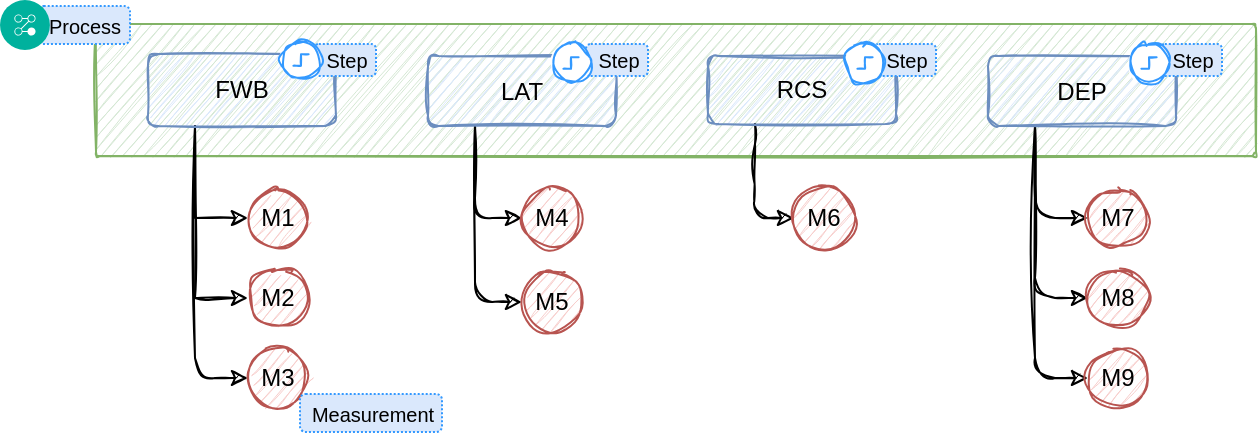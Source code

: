 <mxfile version="17.4.6" type="device"><diagram id="jNCQX4QJMuewxoTnfjet" name="Page-1"><mxGraphModel dx="946" dy="545" grid="0" gridSize="10" guides="1" tooltips="1" connect="1" arrows="1" fold="1" page="1" pageScale="1" pageWidth="827" pageHeight="1169" math="0" shadow="0"><root><mxCell id="0"/><mxCell id="1" parent="0"/><mxCell id="jF-juzMUqPrdcF9epGiH-17" value="" style="rounded=1;whiteSpace=wrap;html=1;sketch=1;arcSize=3;fillColor=#d5e8d4;strokeColor=#82b366;" vertex="1" parent="1"><mxGeometry x="94" y="188" width="580" height="66" as="geometry"/></mxCell><mxCell id="jF-juzMUqPrdcF9epGiH-18" style="edgeStyle=orthogonalEdgeStyle;rounded=0;orthogonalLoop=1;jettySize=auto;html=1;exitX=0.25;exitY=1;exitDx=0;exitDy=0;entryX=0;entryY=0.5;entryDx=0;entryDy=0;sketch=1;" edge="1" parent="1" source="jF-juzMUqPrdcF9epGiH-1" target="jF-juzMUqPrdcF9epGiH-5"><mxGeometry relative="1" as="geometry"/></mxCell><mxCell id="jF-juzMUqPrdcF9epGiH-19" style="edgeStyle=orthogonalEdgeStyle;rounded=0;sketch=1;orthogonalLoop=1;jettySize=auto;html=1;exitX=0.25;exitY=1;exitDx=0;exitDy=0;entryX=0;entryY=0.5;entryDx=0;entryDy=0;" edge="1" parent="1" source="jF-juzMUqPrdcF9epGiH-1" target="jF-juzMUqPrdcF9epGiH-6"><mxGeometry relative="1" as="geometry"/></mxCell><mxCell id="jF-juzMUqPrdcF9epGiH-20" style="edgeStyle=orthogonalEdgeStyle;sketch=1;orthogonalLoop=1;jettySize=auto;html=1;exitX=0.25;exitY=1;exitDx=0;exitDy=0;entryX=0;entryY=0.5;entryDx=0;entryDy=0;rounded=1;" edge="1" parent="1" source="jF-juzMUqPrdcF9epGiH-1" target="jF-juzMUqPrdcF9epGiH-7"><mxGeometry relative="1" as="geometry"/></mxCell><mxCell id="jF-juzMUqPrdcF9epGiH-1" value="FWB" style="rounded=1;whiteSpace=wrap;html=1;sketch=1;fillColor=#dae8fc;strokeColor=#6c8ebf;" vertex="1" parent="1"><mxGeometry x="120" y="203" width="94" height="36" as="geometry"/></mxCell><mxCell id="jF-juzMUqPrdcF9epGiH-21" style="edgeStyle=orthogonalEdgeStyle;rounded=1;sketch=1;orthogonalLoop=1;jettySize=auto;html=1;exitX=0.25;exitY=1;exitDx=0;exitDy=0;entryX=0;entryY=0.5;entryDx=0;entryDy=0;" edge="1" parent="1" source="jF-juzMUqPrdcF9epGiH-2" target="jF-juzMUqPrdcF9epGiH-8"><mxGeometry relative="1" as="geometry"/></mxCell><mxCell id="jF-juzMUqPrdcF9epGiH-23" style="edgeStyle=orthogonalEdgeStyle;rounded=1;sketch=1;orthogonalLoop=1;jettySize=auto;html=1;exitX=0.25;exitY=1;exitDx=0;exitDy=0;entryX=0;entryY=0.5;entryDx=0;entryDy=0;" edge="1" parent="1" source="jF-juzMUqPrdcF9epGiH-2" target="jF-juzMUqPrdcF9epGiH-9"><mxGeometry relative="1" as="geometry"/></mxCell><mxCell id="jF-juzMUqPrdcF9epGiH-2" value="LAT" style="rounded=1;whiteSpace=wrap;html=1;sketch=1;fillColor=#dae8fc;strokeColor=#6c8ebf;" vertex="1" parent="1"><mxGeometry x="260" y="204" width="94" height="35" as="geometry"/></mxCell><mxCell id="jF-juzMUqPrdcF9epGiH-24" style="edgeStyle=orthogonalEdgeStyle;rounded=1;sketch=1;orthogonalLoop=1;jettySize=auto;html=1;exitX=0.25;exitY=1;exitDx=0;exitDy=0;entryX=0;entryY=0.5;entryDx=0;entryDy=0;" edge="1" parent="1" source="jF-juzMUqPrdcF9epGiH-3" target="jF-juzMUqPrdcF9epGiH-11"><mxGeometry relative="1" as="geometry"/></mxCell><mxCell id="jF-juzMUqPrdcF9epGiH-3" value="RCS" style="rounded=1;whiteSpace=wrap;html=1;sketch=1;fillColor=#dae8fc;strokeColor=#6c8ebf;" vertex="1" parent="1"><mxGeometry x="400" y="204" width="94" height="34" as="geometry"/></mxCell><mxCell id="jF-juzMUqPrdcF9epGiH-25" style="edgeStyle=orthogonalEdgeStyle;rounded=1;sketch=1;orthogonalLoop=1;jettySize=auto;html=1;exitX=0.25;exitY=1;exitDx=0;exitDy=0;entryX=0;entryY=0.5;entryDx=0;entryDy=0;" edge="1" parent="1" source="jF-juzMUqPrdcF9epGiH-4" target="jF-juzMUqPrdcF9epGiH-13"><mxGeometry relative="1" as="geometry"/></mxCell><mxCell id="jF-juzMUqPrdcF9epGiH-26" style="edgeStyle=orthogonalEdgeStyle;rounded=1;sketch=1;orthogonalLoop=1;jettySize=auto;html=1;exitX=0.25;exitY=1;exitDx=0;exitDy=0;entryX=0;entryY=0.5;entryDx=0;entryDy=0;" edge="1" parent="1" source="jF-juzMUqPrdcF9epGiH-4" target="jF-juzMUqPrdcF9epGiH-14"><mxGeometry relative="1" as="geometry"/></mxCell><mxCell id="jF-juzMUqPrdcF9epGiH-27" style="edgeStyle=orthogonalEdgeStyle;rounded=1;sketch=1;orthogonalLoop=1;jettySize=auto;html=1;exitX=0.25;exitY=1;exitDx=0;exitDy=0;entryX=0;entryY=0.5;entryDx=0;entryDy=0;" edge="1" parent="1" source="jF-juzMUqPrdcF9epGiH-4" target="jF-juzMUqPrdcF9epGiH-15"><mxGeometry relative="1" as="geometry"/></mxCell><mxCell id="jF-juzMUqPrdcF9epGiH-4" value="DEP" style="rounded=1;whiteSpace=wrap;html=1;sketch=1;fillColor=#dae8fc;strokeColor=#6c8ebf;" vertex="1" parent="1"><mxGeometry x="540" y="204" width="94" height="35" as="geometry"/></mxCell><mxCell id="jF-juzMUqPrdcF9epGiH-5" value="M1" style="ellipse;whiteSpace=wrap;html=1;aspect=fixed;sketch=1;fillColor=#f8cecc;strokeColor=#b85450;" vertex="1" parent="1"><mxGeometry x="170" y="270" width="30" height="30" as="geometry"/></mxCell><mxCell id="jF-juzMUqPrdcF9epGiH-6" value="M2" style="ellipse;whiteSpace=wrap;html=1;aspect=fixed;sketch=1;fillColor=#f8cecc;strokeColor=#b85450;" vertex="1" parent="1"><mxGeometry x="170" y="310" width="30" height="30" as="geometry"/></mxCell><mxCell id="jF-juzMUqPrdcF9epGiH-7" value="M3" style="ellipse;whiteSpace=wrap;html=1;aspect=fixed;sketch=1;fillColor=#f8cecc;strokeColor=#b85450;" vertex="1" parent="1"><mxGeometry x="170" y="350" width="30" height="30" as="geometry"/></mxCell><mxCell id="jF-juzMUqPrdcF9epGiH-8" value="M4" style="ellipse;whiteSpace=wrap;html=1;aspect=fixed;sketch=1;fillColor=#f8cecc;strokeColor=#b85450;" vertex="1" parent="1"><mxGeometry x="307" y="270" width="30" height="30" as="geometry"/></mxCell><mxCell id="jF-juzMUqPrdcF9epGiH-9" value="M5" style="ellipse;whiteSpace=wrap;html=1;aspect=fixed;sketch=1;fillColor=#f8cecc;strokeColor=#b85450;" vertex="1" parent="1"><mxGeometry x="307" y="312" width="30" height="30" as="geometry"/></mxCell><mxCell id="jF-juzMUqPrdcF9epGiH-11" value="M6" style="ellipse;whiteSpace=wrap;html=1;aspect=fixed;sketch=1;fillColor=#f8cecc;strokeColor=#b85450;" vertex="1" parent="1"><mxGeometry x="443" y="270" width="30" height="30" as="geometry"/></mxCell><mxCell id="jF-juzMUqPrdcF9epGiH-13" value="M7" style="ellipse;whiteSpace=wrap;html=1;aspect=fixed;sketch=1;fillColor=#f8cecc;strokeColor=#b85450;" vertex="1" parent="1"><mxGeometry x="590" y="270" width="30" height="30" as="geometry"/></mxCell><mxCell id="jF-juzMUqPrdcF9epGiH-14" value="M8" style="ellipse;whiteSpace=wrap;html=1;aspect=fixed;sketch=1;fillColor=#f8cecc;strokeColor=#b85450;" vertex="1" parent="1"><mxGeometry x="590" y="310" width="30" height="30" as="geometry"/></mxCell><mxCell id="jF-juzMUqPrdcF9epGiH-15" value="M9" style="ellipse;whiteSpace=wrap;html=1;aspect=fixed;sketch=1;fillColor=#f8cecc;strokeColor=#b85450;" vertex="1" parent="1"><mxGeometry x="590" y="350" width="30" height="30" as="geometry"/></mxCell><mxCell id="jF-juzMUqPrdcF9epGiH-28" value="&lt;font style=&quot;font-size: 10px&quot;&gt;Measurement&lt;/font&gt;" style="text;html=1;align=center;verticalAlign=middle;resizable=0;points=[];autosize=1;strokeColor=#3399FF;fillColor=#dae8fc;dashed=1;dashPattern=1 1;rounded=1;" vertex="1" parent="1"><mxGeometry x="196" y="373" width="71" height="19" as="geometry"/></mxCell><mxCell id="jF-juzMUqPrdcF9epGiH-29" value="Step" style="text;html=1;align=center;verticalAlign=middle;resizable=0;points=[];autosize=1;strokeColor=#3399FF;fillColor=#dae8fc;fontSize=10;dashed=1;dashPattern=1 1;rounded=1;" vertex="1" parent="1"><mxGeometry x="339" y="198" width="31" height="16" as="geometry"/></mxCell><mxCell id="jF-juzMUqPrdcF9epGiH-30" value="Step" style="text;html=1;align=center;verticalAlign=middle;resizable=0;points=[];autosize=1;strokeColor=#3399FF;fillColor=#dae8fc;fontSize=10;dashed=1;dashPattern=1 1;rounded=1;" vertex="1" parent="1"><mxGeometry x="203" y="198" width="31" height="16" as="geometry"/></mxCell><mxCell id="jF-juzMUqPrdcF9epGiH-31" value="Step" style="text;html=1;align=center;verticalAlign=middle;resizable=0;points=[];autosize=1;strokeColor=#3399FF;fillColor=#dae8fc;fontSize=10;dashed=1;dashPattern=1 1;rounded=1;" vertex="1" parent="1"><mxGeometry x="483" y="198" width="31" height="16" as="geometry"/></mxCell><mxCell id="jF-juzMUqPrdcF9epGiH-32" value="Step" style="text;html=1;align=center;verticalAlign=middle;resizable=0;points=[];autosize=1;strokeColor=#3399FF;fillColor=#dae8fc;fontSize=10;dashed=1;dashPattern=1 1;rounded=1;" vertex="1" parent="1"><mxGeometry x="626" y="198" width="31" height="16" as="geometry"/></mxCell><mxCell id="jF-juzMUqPrdcF9epGiH-33" value="&lt;font style=&quot;font-size: 10px&quot;&gt;Process&lt;/font&gt;" style="text;html=1;align=center;verticalAlign=middle;resizable=0;points=[];autosize=1;strokeColor=#3399FF;fillColor=#dae8fc;dashed=1;dashPattern=1 1;rounded=1;" vertex="1" parent="1"><mxGeometry x="65" y="179" width="46" height="19" as="geometry"/></mxCell><mxCell id="jF-juzMUqPrdcF9epGiH-36" value="" style="shape=image;html=1;verticalAlign=top;verticalLabelPosition=bottom;labelBackgroundColor=#ffffff;imageAspect=0;aspect=fixed;image=https://cdn0.iconfinder.com/data/icons/construction-2-21/512/construction-industry-building-46-128.png;rounded=1;dashed=1;dashPattern=1 1;sketch=1;fontSize=10;strokeColor=#3399FF;" vertex="1" parent="1"><mxGeometry x="267" y="374" width="17" height="17" as="geometry"/></mxCell><mxCell id="jF-juzMUqPrdcF9epGiH-37" value="" style="aspect=fixed;perimeter=ellipsePerimeter;html=1;align=center;shadow=0;dashed=0;fontColor=#4277BB;labelBackgroundColor=#ffffff;fontSize=12;spacingTop=3;image;image=img/lib/ibm/management/process_management.svg;rounded=1;dashPattern=1 1;sketch=1;strokeColor=#3399FF;" vertex="1" parent="1"><mxGeometry x="46" y="176" width="25" height="25" as="geometry"/></mxCell><mxCell id="jF-juzMUqPrdcF9epGiH-38" value="" style="pointerEvents=1;verticalLabelPosition=bottom;shadow=0;dashed=0;align=center;html=1;verticalAlign=top;shape=mxgraph.electrical.signal_sources.source;aspect=fixed;points=[[0.5,0,0],[1,0.5,0],[0.5,1,0],[0,0.5,0]];elSignalType=stepOn;rounded=1;dashPattern=1 1;sketch=1;fontSize=10;strokeColor=#3399FF;" vertex="1" parent="1"><mxGeometry x="187" y="196.5" width="19" height="19" as="geometry"/></mxCell><mxCell id="jF-juzMUqPrdcF9epGiH-41" value="" style="pointerEvents=1;verticalLabelPosition=bottom;shadow=0;dashed=0;align=center;html=1;verticalAlign=top;shape=mxgraph.electrical.signal_sources.source;aspect=fixed;points=[[0.5,0,0],[1,0.5,0],[0.5,1,0],[0,0.5,0]];elSignalType=stepOn;rounded=1;dashPattern=1 1;sketch=1;fontSize=10;strokeColor=#3399FF;" vertex="1" parent="1"><mxGeometry x="322" y="198" width="19" height="19" as="geometry"/></mxCell><mxCell id="jF-juzMUqPrdcF9epGiH-42" value="" style="pointerEvents=1;verticalLabelPosition=bottom;shadow=0;dashed=0;align=center;html=1;verticalAlign=top;shape=mxgraph.electrical.signal_sources.source;aspect=fixed;points=[[0.5,0,0],[1,0.5,0],[0.5,1,0],[0,0.5,0]];elSignalType=stepOn;rounded=1;dashPattern=1 1;sketch=1;fontSize=10;strokeColor=#3399FF;" vertex="1" parent="1"><mxGeometry x="469" y="198" width="19" height="19" as="geometry"/></mxCell><mxCell id="jF-juzMUqPrdcF9epGiH-43" value="" style="pointerEvents=1;verticalLabelPosition=bottom;shadow=0;dashed=0;align=center;html=1;verticalAlign=top;shape=mxgraph.electrical.signal_sources.source;aspect=fixed;points=[[0.5,0,0],[1,0.5,0],[0.5,1,0],[0,0.5,0]];elSignalType=stepOn;rounded=1;dashPattern=1 1;sketch=1;fontSize=10;strokeColor=#3399FF;" vertex="1" parent="1"><mxGeometry x="611" y="198" width="19" height="19" as="geometry"/></mxCell></root></mxGraphModel></diagram></mxfile>